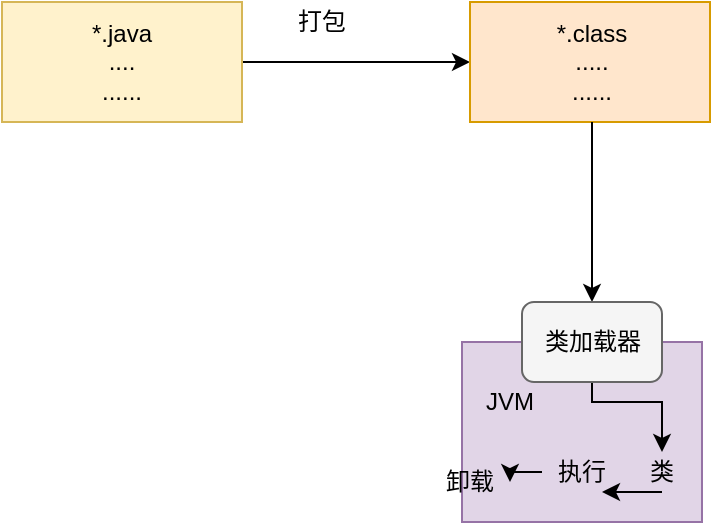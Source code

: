 <mxfile version="14.8.5" type="github">
  <diagram id="tFrWCr_RHsTVMiMfS6ZB" name="类的加载">
    <mxGraphModel dx="868" dy="450" grid="1" gridSize="10" guides="1" tooltips="1" connect="1" arrows="1" fold="1" page="1" pageScale="1" pageWidth="827" pageHeight="1169" math="0" shadow="0">
      <root>
        <mxCell id="0" />
        <mxCell id="1" parent="0" />
        <mxCell id="jGKa6otBGCpJ0rLA2faZ-4" style="edgeStyle=orthogonalEdgeStyle;rounded=0;orthogonalLoop=1;jettySize=auto;html=1;exitX=1;exitY=0.5;exitDx=0;exitDy=0;entryX=0;entryY=0.5;entryDx=0;entryDy=0;" edge="1" parent="1" source="jGKa6otBGCpJ0rLA2faZ-1" target="jGKa6otBGCpJ0rLA2faZ-3">
          <mxGeometry relative="1" as="geometry" />
        </mxCell>
        <mxCell id="jGKa6otBGCpJ0rLA2faZ-1" value="" style="rounded=0;whiteSpace=wrap;html=1;fillColor=#fff2cc;strokeColor=#d6b656;" vertex="1" parent="1">
          <mxGeometry x="180" y="90" width="120" height="60" as="geometry" />
        </mxCell>
        <mxCell id="jGKa6otBGCpJ0rLA2faZ-2" value="*.java&lt;br&gt;....&lt;br&gt;......" style="text;html=1;strokeColor=none;fillColor=none;align=center;verticalAlign=middle;whiteSpace=wrap;rounded=0;" vertex="1" parent="1">
          <mxGeometry x="220" y="110" width="40" height="20" as="geometry" />
        </mxCell>
        <mxCell id="jGKa6otBGCpJ0rLA2faZ-3" value="" style="rounded=0;whiteSpace=wrap;html=1;fillColor=#ffe6cc;strokeColor=#d79b00;" vertex="1" parent="1">
          <mxGeometry x="414" y="90" width="120" height="60" as="geometry" />
        </mxCell>
        <mxCell id="jGKa6otBGCpJ0rLA2faZ-5" value="打包" style="text;html=1;strokeColor=none;fillColor=none;align=center;verticalAlign=middle;whiteSpace=wrap;rounded=0;" vertex="1" parent="1">
          <mxGeometry x="320" y="90" width="40" height="20" as="geometry" />
        </mxCell>
        <mxCell id="jGKa6otBGCpJ0rLA2faZ-10" style="edgeStyle=orthogonalEdgeStyle;rounded=0;orthogonalLoop=1;jettySize=auto;html=1;exitX=0.5;exitY=1;exitDx=0;exitDy=0;entryX=0.5;entryY=0;entryDx=0;entryDy=0;" edge="1" parent="1" source="jGKa6otBGCpJ0rLA2faZ-6" target="jGKa6otBGCpJ0rLA2faZ-8">
          <mxGeometry relative="1" as="geometry" />
        </mxCell>
        <mxCell id="jGKa6otBGCpJ0rLA2faZ-6" value="*.class&lt;br&gt;.....&lt;br&gt;......" style="text;html=1;strokeColor=none;fillColor=none;align=center;verticalAlign=middle;whiteSpace=wrap;rounded=0;" vertex="1" parent="1">
          <mxGeometry x="420" y="90" width="110" height="60" as="geometry" />
        </mxCell>
        <mxCell id="jGKa6otBGCpJ0rLA2faZ-7" value="" style="rounded=0;whiteSpace=wrap;html=1;fillColor=#e1d5e7;strokeColor=#9673a6;" vertex="1" parent="1">
          <mxGeometry x="410" y="260" width="120" height="90" as="geometry" />
        </mxCell>
        <mxCell id="jGKa6otBGCpJ0rLA2faZ-13" style="edgeStyle=orthogonalEdgeStyle;rounded=0;orthogonalLoop=1;jettySize=auto;html=1;exitX=0.5;exitY=1;exitDx=0;exitDy=0;entryX=0.5;entryY=0;entryDx=0;entryDy=0;" edge="1" parent="1" source="jGKa6otBGCpJ0rLA2faZ-8" target="jGKa6otBGCpJ0rLA2faZ-12">
          <mxGeometry relative="1" as="geometry">
            <Array as="points">
              <mxPoint x="475" y="290" />
              <mxPoint x="510" y="290" />
            </Array>
          </mxGeometry>
        </mxCell>
        <mxCell id="jGKa6otBGCpJ0rLA2faZ-8" value="" style="rounded=1;whiteSpace=wrap;html=1;fillColor=#f5f5f5;strokeColor=#666666;fontColor=#333333;" vertex="1" parent="1">
          <mxGeometry x="440" y="240" width="70" height="40" as="geometry" />
        </mxCell>
        <mxCell id="jGKa6otBGCpJ0rLA2faZ-9" value="类加载器" style="text;html=1;strokeColor=none;fillColor=none;align=center;verticalAlign=middle;whiteSpace=wrap;rounded=0;" vertex="1" parent="1">
          <mxGeometry x="447.5" y="250" width="55" height="20" as="geometry" />
        </mxCell>
        <mxCell id="jGKa6otBGCpJ0rLA2faZ-11" value="JVM" style="text;html=1;strokeColor=none;fillColor=none;align=center;verticalAlign=middle;whiteSpace=wrap;rounded=0;" vertex="1" parent="1">
          <mxGeometry x="414" y="280" width="40" height="20" as="geometry" />
        </mxCell>
        <mxCell id="jGKa6otBGCpJ0rLA2faZ-15" style="edgeStyle=orthogonalEdgeStyle;rounded=0;orthogonalLoop=1;jettySize=auto;html=1;exitX=0.5;exitY=1;exitDx=0;exitDy=0;entryX=0.75;entryY=1;entryDx=0;entryDy=0;" edge="1" parent="1" source="jGKa6otBGCpJ0rLA2faZ-12" target="jGKa6otBGCpJ0rLA2faZ-14">
          <mxGeometry relative="1" as="geometry" />
        </mxCell>
        <mxCell id="jGKa6otBGCpJ0rLA2faZ-12" value="类" style="text;html=1;strokeColor=none;fillColor=none;align=center;verticalAlign=middle;whiteSpace=wrap;rounded=0;" vertex="1" parent="1">
          <mxGeometry x="490" y="315" width="40" height="20" as="geometry" />
        </mxCell>
        <mxCell id="jGKa6otBGCpJ0rLA2faZ-17" style="edgeStyle=orthogonalEdgeStyle;rounded=0;orthogonalLoop=1;jettySize=auto;html=1;exitX=0;exitY=0.5;exitDx=0;exitDy=0;entryX=1;entryY=0.5;entryDx=0;entryDy=0;" edge="1" parent="1" source="jGKa6otBGCpJ0rLA2faZ-14" target="jGKa6otBGCpJ0rLA2faZ-16">
          <mxGeometry relative="1" as="geometry" />
        </mxCell>
        <mxCell id="jGKa6otBGCpJ0rLA2faZ-14" value="执行" style="text;html=1;strokeColor=none;fillColor=none;align=center;verticalAlign=middle;whiteSpace=wrap;rounded=0;" vertex="1" parent="1">
          <mxGeometry x="450" y="315" width="40" height="20" as="geometry" />
        </mxCell>
        <mxCell id="jGKa6otBGCpJ0rLA2faZ-16" value="卸载" style="text;html=1;strokeColor=none;fillColor=none;align=center;verticalAlign=middle;whiteSpace=wrap;rounded=0;" vertex="1" parent="1">
          <mxGeometry x="394" y="320" width="40" height="20" as="geometry" />
        </mxCell>
      </root>
    </mxGraphModel>
  </diagram>
</mxfile>
